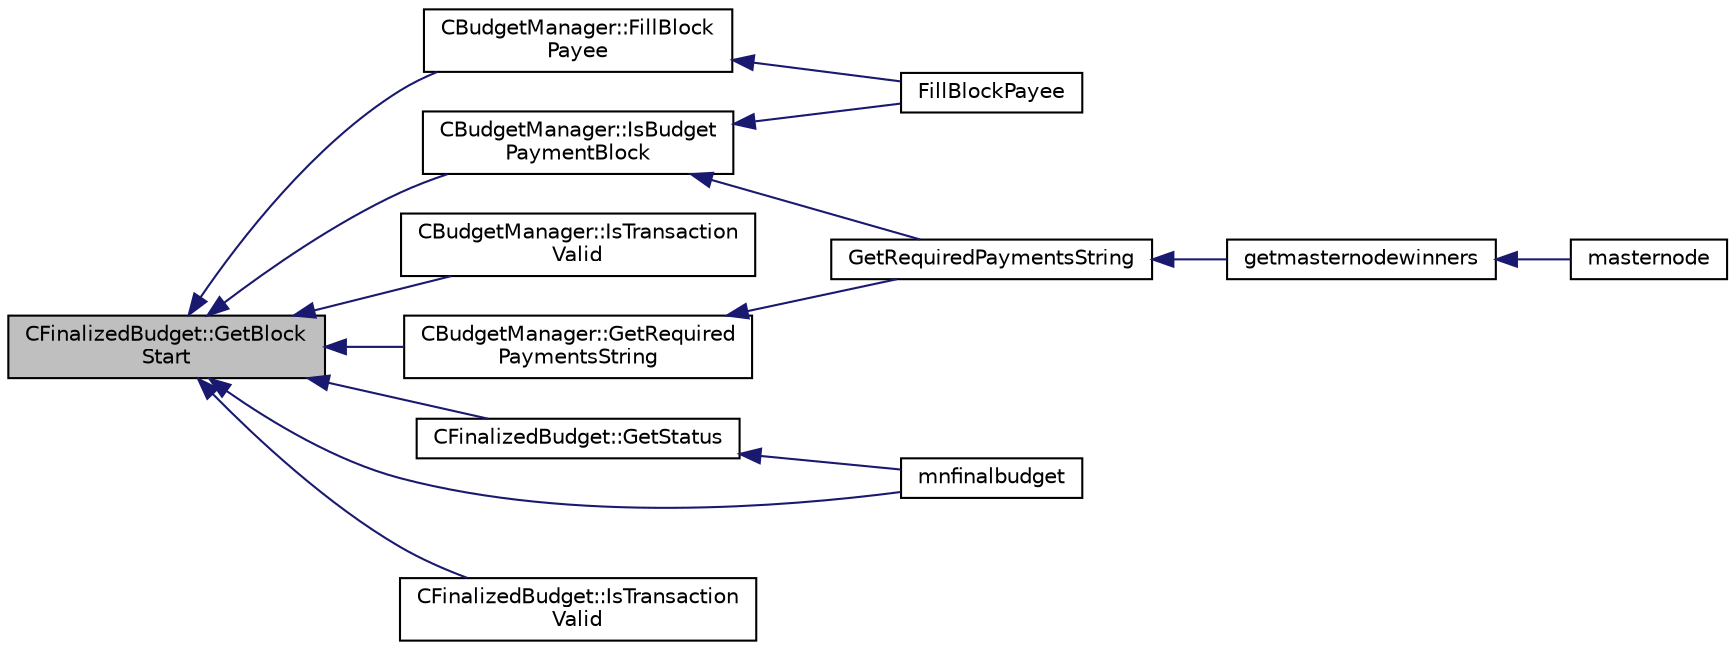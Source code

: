 digraph "CFinalizedBudget::GetBlockStart"
{
  edge [fontname="Helvetica",fontsize="10",labelfontname="Helvetica",labelfontsize="10"];
  node [fontname="Helvetica",fontsize="10",shape=record];
  rankdir="LR";
  Node31 [label="CFinalizedBudget::GetBlock\lStart",height=0.2,width=0.4,color="black", fillcolor="grey75", style="filled", fontcolor="black"];
  Node31 -> Node32 [dir="back",color="midnightblue",fontsize="10",style="solid",fontname="Helvetica"];
  Node32 [label="CBudgetManager::FillBlock\lPayee",height=0.2,width=0.4,color="black", fillcolor="white", style="filled",URL="$class_c_budget_manager.html#aa52f3ff6c434fa5bf1a9e40d41bf4ade"];
  Node32 -> Node33 [dir="back",color="midnightblue",fontsize="10",style="solid",fontname="Helvetica"];
  Node33 [label="FillBlockPayee",height=0.2,width=0.4,color="black", fillcolor="white", style="filled",URL="$masternode-payments_8h.html#a2bd3aae33d7ebbea97792d1f1abfff03"];
  Node31 -> Node34 [dir="back",color="midnightblue",fontsize="10",style="solid",fontname="Helvetica"];
  Node34 [label="CBudgetManager::IsBudget\lPaymentBlock",height=0.2,width=0.4,color="black", fillcolor="white", style="filled",URL="$class_c_budget_manager.html#a1011c9399df614e09f77d87ebe4f7bca"];
  Node34 -> Node33 [dir="back",color="midnightblue",fontsize="10",style="solid",fontname="Helvetica"];
  Node34 -> Node35 [dir="back",color="midnightblue",fontsize="10",style="solid",fontname="Helvetica"];
  Node35 [label="GetRequiredPaymentsString",height=0.2,width=0.4,color="black", fillcolor="white", style="filled",URL="$masternode-payments_8h.html#a7828ab0b9a1302db35b658f727b260e1"];
  Node35 -> Node36 [dir="back",color="midnightblue",fontsize="10",style="solid",fontname="Helvetica"];
  Node36 [label="getmasternodewinners",height=0.2,width=0.4,color="black", fillcolor="white", style="filled",URL="$rpcmasternode_8cpp.html#a35582999650d0aa49b5d99299ea6770f"];
  Node36 -> Node37 [dir="back",color="midnightblue",fontsize="10",style="solid",fontname="Helvetica"];
  Node37 [label="masternode",height=0.2,width=0.4,color="black", fillcolor="white", style="filled",URL="$rpcmasternode_8cpp.html#a30609e443aeb47c29ed0878d16b1b5e1"];
  Node31 -> Node38 [dir="back",color="midnightblue",fontsize="10",style="solid",fontname="Helvetica"];
  Node38 [label="CBudgetManager::IsTransaction\lValid",height=0.2,width=0.4,color="black", fillcolor="white", style="filled",URL="$class_c_budget_manager.html#a1ad65c9d6a743371c0033abf623a291f"];
  Node31 -> Node39 [dir="back",color="midnightblue",fontsize="10",style="solid",fontname="Helvetica"];
  Node39 [label="CBudgetManager::GetRequired\lPaymentsString",height=0.2,width=0.4,color="black", fillcolor="white", style="filled",URL="$class_c_budget_manager.html#aa7df3137c4b407fdbb474fcf602a67a5"];
  Node39 -> Node35 [dir="back",color="midnightblue",fontsize="10",style="solid",fontname="Helvetica"];
  Node31 -> Node40 [dir="back",color="midnightblue",fontsize="10",style="solid",fontname="Helvetica"];
  Node40 [label="CFinalizedBudget::GetStatus",height=0.2,width=0.4,color="black", fillcolor="white", style="filled",URL="$class_c_finalized_budget.html#a9a6fbb2d494342fb6d1c48a98d7cc856"];
  Node40 -> Node41 [dir="back",color="midnightblue",fontsize="10",style="solid",fontname="Helvetica"];
  Node41 [label="mnfinalbudget",height=0.2,width=0.4,color="black", fillcolor="white", style="filled",URL="$rpcmasternode-budget_8cpp.html#a9377cde49f5b62904aafb46d7d3c5e7c"];
  Node31 -> Node42 [dir="back",color="midnightblue",fontsize="10",style="solid",fontname="Helvetica"];
  Node42 [label="CFinalizedBudget::IsTransaction\lValid",height=0.2,width=0.4,color="black", fillcolor="white", style="filled",URL="$class_c_finalized_budget.html#a32c98c7a24100e099093e7d33b9330f2"];
  Node31 -> Node41 [dir="back",color="midnightblue",fontsize="10",style="solid",fontname="Helvetica"];
}
